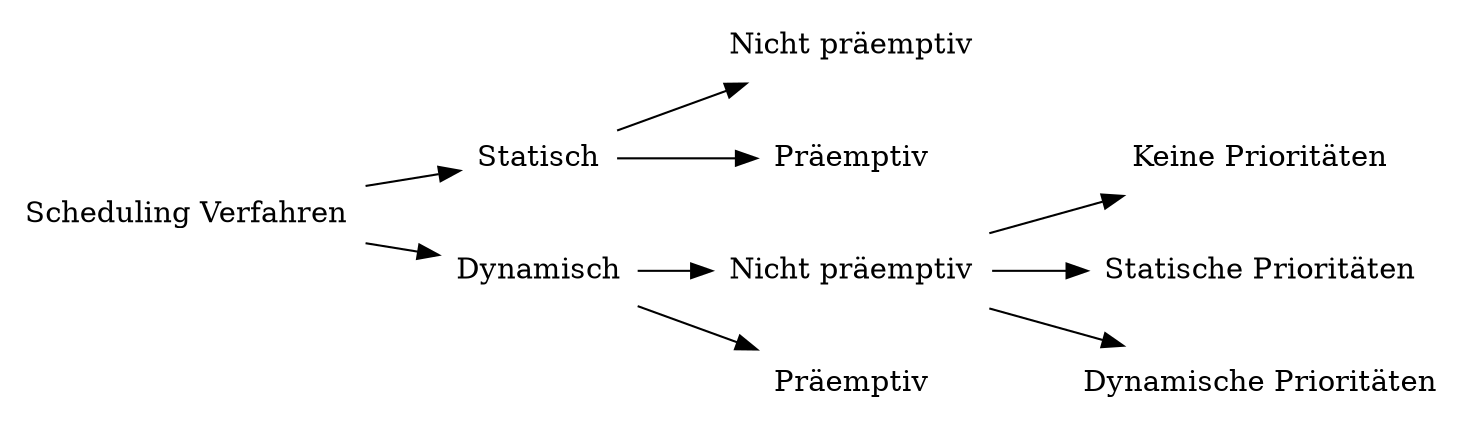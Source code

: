 digraph {
    node [
        shape=plaintext
    ]
    rankdir=LR

    SchedulingVerfahren [
        label = "Scheduling Verfahren"
    ]

    NichtPraemptivL [
        label = "Nicht präemptiv"
    ]

    NichtPraemptivR [
        label = "Nicht präemptiv"
    ]

    PraemptivL [
        label = "Präemptiv"
    ]

    PraemptivR [
        label = "Präemptiv"
    ]

    KeinePrio [
        label = "Keine Prioritäten"
    ]

    StatPrio [
        label = "Statische Prioritäten"
    ]

    DynPrio [
        label = "Dynamische Prioritäten"
    ]

    SchedulingVerfahren -> Statisch
    SchedulingVerfahren -> Dynamisch
    Statisch -> NichtPraemptivL
    Statisch -> PraemptivL
    Dynamisch -> NichtPraemptivR
    Dynamisch -> PraemptivR
    NichtPraemptivR -> KeinePrio
    NichtPraemptivR -> StatPrio 
    NichtPraemptivR -> DynPrio
}
